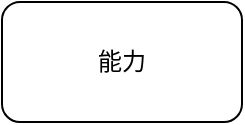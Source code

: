<mxfile version="12.4.8" type="github">
  <diagram id="MwV5VvQdyuD4-RBJx0bw" name="第 1 页">
    <mxGraphModel dx="526" dy="484" grid="1" gridSize="10" guides="1" tooltips="1" connect="1" arrows="1" fold="1" page="1" pageScale="1" pageWidth="827" pageHeight="1169" math="0" shadow="0">
      <root>
        <mxCell id="0"/>
        <mxCell id="1" parent="0"/>
        <mxCell id="fdjM0Ob6txCHjzFaXtzZ-1" value="能力" style="rounded=1;whiteSpace=wrap;html=1;" vertex="1" parent="1">
          <mxGeometry x="60" y="170" width="120" height="60" as="geometry"/>
        </mxCell>
      </root>
    </mxGraphModel>
  </diagram>
</mxfile>
